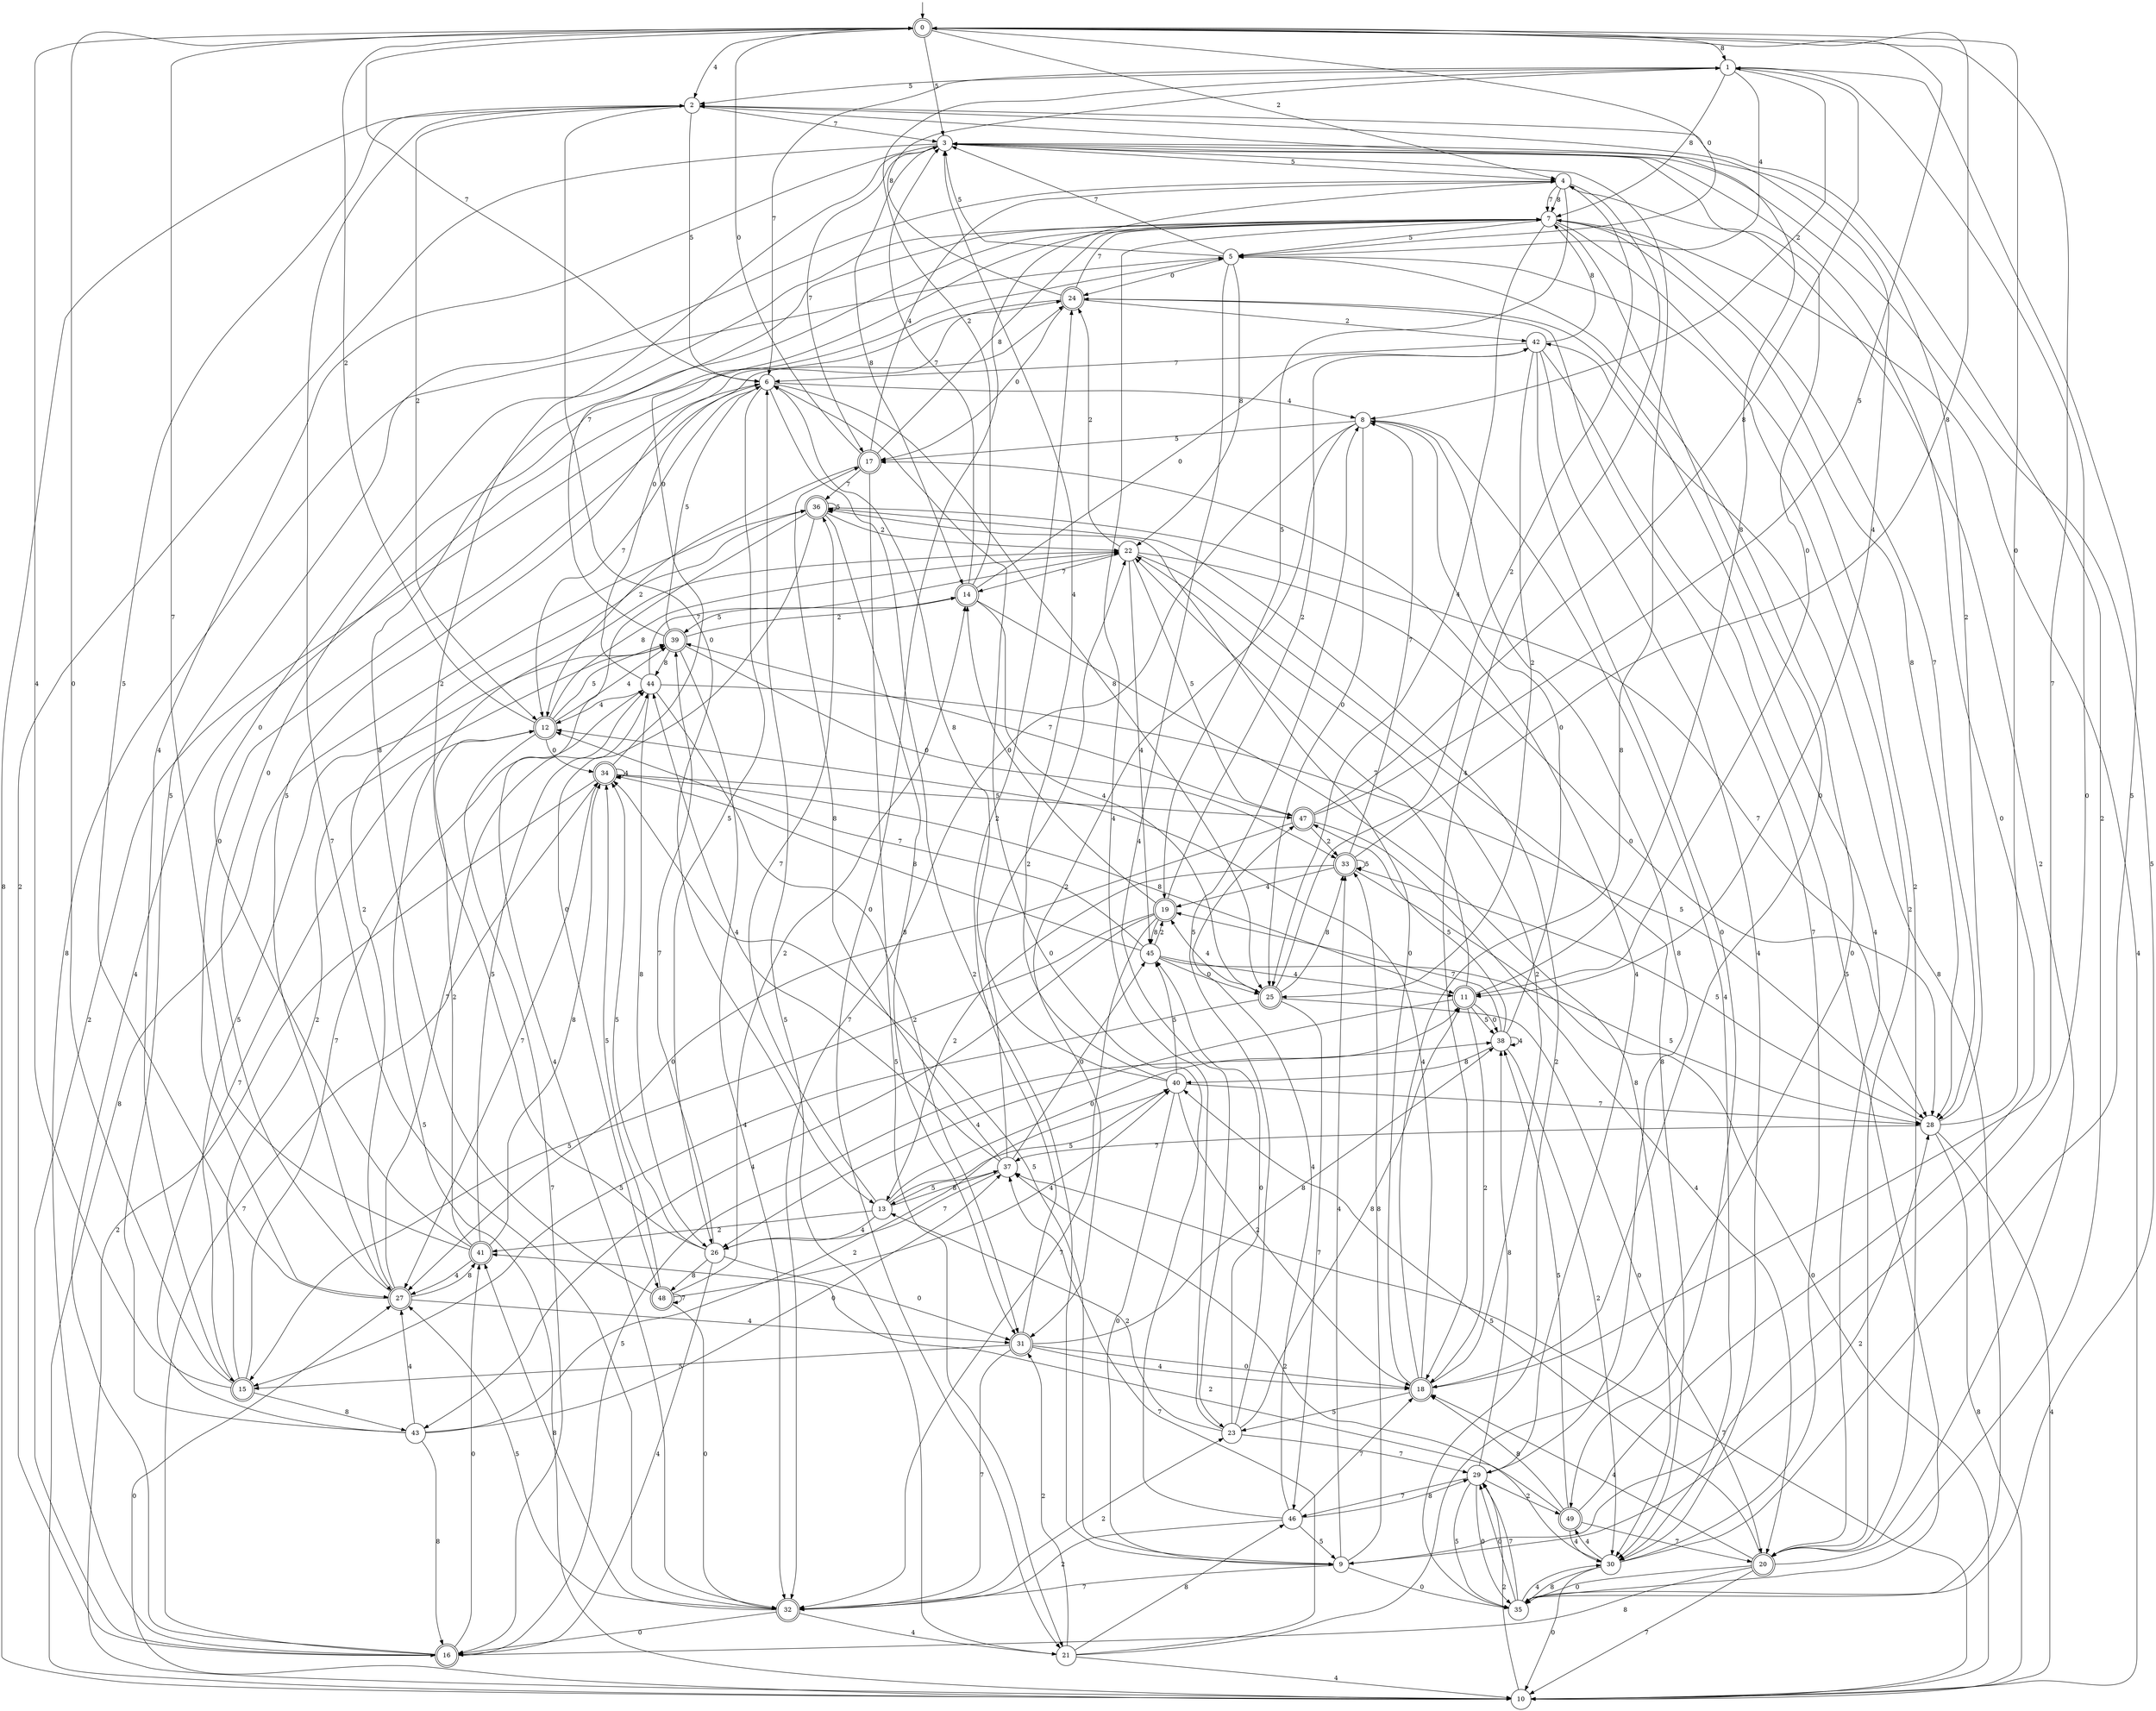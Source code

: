digraph g {

	s0 [shape="doublecircle" label="0"];
	s1 [shape="circle" label="1"];
	s2 [shape="circle" label="2"];
	s3 [shape="circle" label="3"];
	s4 [shape="circle" label="4"];
	s5 [shape="circle" label="5"];
	s6 [shape="circle" label="6"];
	s7 [shape="circle" label="7"];
	s8 [shape="circle" label="8"];
	s9 [shape="circle" label="9"];
	s10 [shape="circle" label="10"];
	s11 [shape="doublecircle" label="11"];
	s12 [shape="doublecircle" label="12"];
	s13 [shape="circle" label="13"];
	s14 [shape="doublecircle" label="14"];
	s15 [shape="doublecircle" label="15"];
	s16 [shape="doublecircle" label="16"];
	s17 [shape="doublecircle" label="17"];
	s18 [shape="doublecircle" label="18"];
	s19 [shape="doublecircle" label="19"];
	s20 [shape="doublecircle" label="20"];
	s21 [shape="circle" label="21"];
	s22 [shape="circle" label="22"];
	s23 [shape="circle" label="23"];
	s24 [shape="doublecircle" label="24"];
	s25 [shape="doublecircle" label="25"];
	s26 [shape="circle" label="26"];
	s27 [shape="doublecircle" label="27"];
	s28 [shape="circle" label="28"];
	s29 [shape="circle" label="29"];
	s30 [shape="circle" label="30"];
	s31 [shape="doublecircle" label="31"];
	s32 [shape="doublecircle" label="32"];
	s33 [shape="doublecircle" label="33"];
	s34 [shape="doublecircle" label="34"];
	s35 [shape="circle" label="35"];
	s36 [shape="doublecircle" label="36"];
	s37 [shape="circle" label="37"];
	s38 [shape="circle" label="38"];
	s39 [shape="doublecircle" label="39"];
	s40 [shape="circle" label="40"];
	s41 [shape="doublecircle" label="41"];
	s42 [shape="circle" label="42"];
	s43 [shape="circle" label="43"];
	s44 [shape="circle" label="44"];
	s45 [shape="circle" label="45"];
	s46 [shape="circle" label="46"];
	s47 [shape="doublecircle" label="47"];
	s48 [shape="doublecircle" label="48"];
	s49 [shape="doublecircle" label="49"];
	s0 -> s1 [label="8"];
	s0 -> s2 [label="4"];
	s0 -> s3 [label="5"];
	s0 -> s4 [label="2"];
	s0 -> s5 [label="0"];
	s0 -> s6 [label="7"];
	s1 -> s7 [label="8"];
	s1 -> s5 [label="4"];
	s1 -> s2 [label="5"];
	s1 -> s8 [label="2"];
	s1 -> s9 [label="0"];
	s1 -> s6 [label="7"];
	s2 -> s10 [label="8"];
	s2 -> s11 [label="4"];
	s2 -> s6 [label="5"];
	s2 -> s12 [label="2"];
	s2 -> s13 [label="0"];
	s2 -> s3 [label="7"];
	s3 -> s14 [label="8"];
	s3 -> s15 [label="4"];
	s3 -> s4 [label="5"];
	s3 -> s16 [label="2"];
	s3 -> s11 [label="0"];
	s3 -> s17 [label="7"];
	s4 -> s7 [label="8"];
	s4 -> s18 [label="4"];
	s4 -> s19 [label="5"];
	s4 -> s20 [label="2"];
	s4 -> s21 [label="0"];
	s4 -> s7 [label="7"];
	s5 -> s22 [label="8"];
	s5 -> s23 [label="4"];
	s5 -> s3 [label="5"];
	s5 -> s20 [label="2"];
	s5 -> s24 [label="0"];
	s5 -> s3 [label="7"];
	s6 -> s25 [label="8"];
	s6 -> s8 [label="4"];
	s6 -> s26 [label="5"];
	s6 -> s9 [label="2"];
	s6 -> s27 [label="0"];
	s6 -> s12 [label="7"];
	s7 -> s28 [label="8"];
	s7 -> s25 [label="4"];
	s7 -> s5 [label="5"];
	s7 -> s20 [label="2"];
	s7 -> s18 [label="0"];
	s7 -> s28 [label="7"];
	s8 -> s29 [label="8"];
	s8 -> s30 [label="4"];
	s8 -> s17 [label="5"];
	s8 -> s31 [label="2"];
	s8 -> s25 [label="0"];
	s8 -> s32 [label="7"];
	s9 -> s33 [label="8"];
	s9 -> s33 [label="4"];
	s9 -> s34 [label="5"];
	s9 -> s28 [label="2"];
	s9 -> s35 [label="0"];
	s9 -> s32 [label="7"];
	s10 -> s36 [label="8"];
	s10 -> s7 [label="4"];
	s10 -> s22 [label="5"];
	s10 -> s29 [label="2"];
	s10 -> s27 [label="0"];
	s10 -> s37 [label="7"];
	s11 -> s2 [label="8"];
	s11 -> s26 [label="4"];
	s11 -> s38 [label="5"];
	s11 -> s18 [label="2"];
	s11 -> s38 [label="0"];
	s11 -> s22 [label="7"];
	s12 -> s22 [label="8"];
	s12 -> s39 [label="4"];
	s12 -> s39 [label="5"];
	s12 -> s0 [label="2"];
	s12 -> s34 [label="0"];
	s12 -> s16 [label="7"];
	s13 -> s37 [label="8"];
	s13 -> s26 [label="4"];
	s13 -> s40 [label="5"];
	s13 -> s41 [label="2"];
	s13 -> s11 [label="0"];
	s13 -> s36 [label="7"];
	s14 -> s30 [label="8"];
	s14 -> s25 [label="4"];
	s14 -> s39 [label="5"];
	s14 -> s1 [label="2"];
	s14 -> s42 [label="0"];
	s14 -> s3 [label="7"];
	s15 -> s43 [label="8"];
	s15 -> s0 [label="4"];
	s15 -> s39 [label="5"];
	s15 -> s39 [label="2"];
	s15 -> s0 [label="0"];
	s15 -> s44 [label="7"];
	s16 -> s5 [label="8"];
	s16 -> s24 [label="4"];
	s16 -> s38 [label="5"];
	s16 -> s6 [label="2"];
	s16 -> s41 [label="0"];
	s16 -> s34 [label="7"];
	s17 -> s7 [label="8"];
	s17 -> s4 [label="4"];
	s17 -> s21 [label="5"];
	s17 -> s12 [label="2"];
	s17 -> s0 [label="0"];
	s17 -> s36 [label="7"];
	s18 -> s3 [label="8"];
	s18 -> s12 [label="4"];
	s18 -> s23 [label="5"];
	s18 -> s22 [label="2"];
	s18 -> s36 [label="0"];
	s18 -> s0 [label="7"];
	s19 -> s45 [label="8"];
	s19 -> s43 [label="4"];
	s19 -> s15 [label="5"];
	s19 -> s42 [label="2"];
	s19 -> s14 [label="0"];
	s19 -> s32 [label="7"];
	s20 -> s16 [label="8"];
	s20 -> s18 [label="4"];
	s20 -> s40 [label="5"];
	s20 -> s2 [label="2"];
	s20 -> s35 [label="0"];
	s20 -> s10 [label="7"];
	s21 -> s46 [label="8"];
	s21 -> s10 [label="4"];
	s21 -> s6 [label="5"];
	s21 -> s31 [label="2"];
	s21 -> s5 [label="0"];
	s21 -> s37 [label="7"];
	s22 -> s30 [label="8"];
	s22 -> s45 [label="4"];
	s22 -> s47 [label="5"];
	s22 -> s24 [label="2"];
	s22 -> s28 [label="0"];
	s22 -> s14 [label="7"];
	s23 -> s11 [label="8"];
	s23 -> s7 [label="4"];
	s23 -> s8 [label="5"];
	s23 -> s13 [label="2"];
	s23 -> s45 [label="0"];
	s23 -> s29 [label="7"];
	s24 -> s1 [label="8"];
	s24 -> s20 [label="4"];
	s24 -> s27 [label="5"];
	s24 -> s42 [label="2"];
	s24 -> s17 [label="0"];
	s24 -> s7 [label="7"];
	s25 -> s33 [label="8"];
	s25 -> s19 [label="4"];
	s25 -> s15 [label="5"];
	s25 -> s4 [label="2"];
	s25 -> s20 [label="0"];
	s25 -> s46 [label="7"];
	s26 -> s48 [label="8"];
	s26 -> s16 [label="4"];
	s26 -> s34 [label="5"];
	s26 -> s3 [label="2"];
	s26 -> s31 [label="0"];
	s26 -> s39 [label="7"];
	s27 -> s41 [label="8"];
	s27 -> s31 [label="4"];
	s27 -> s2 [label="5"];
	s27 -> s36 [label="2"];
	s27 -> s5 [label="0"];
	s27 -> s44 [label="7"];
	s28 -> s10 [label="8"];
	s28 -> s10 [label="4"];
	s28 -> s33 [label="5"];
	s28 -> s3 [label="2"];
	s28 -> s0 [label="0"];
	s28 -> s37 [label="7"];
	s29 -> s38 [label="8"];
	s29 -> s17 [label="4"];
	s29 -> s35 [label="5"];
	s29 -> s49 [label="2"];
	s29 -> s35 [label="0"];
	s29 -> s46 [label="7"];
	s30 -> s35 [label="8"];
	s30 -> s49 [label="4"];
	s30 -> s1 [label="5"];
	s30 -> s37 [label="2"];
	s30 -> s10 [label="0"];
	s30 -> s24 [label="7"];
	s31 -> s38 [label="8"];
	s31 -> s18 [label="4"];
	s31 -> s15 [label="5"];
	s31 -> s24 [label="2"];
	s31 -> s18 [label="0"];
	s31 -> s32 [label="7"];
	s32 -> s41 [label="8"];
	s32 -> s21 [label="4"];
	s32 -> s27 [label="5"];
	s32 -> s23 [label="2"];
	s32 -> s16 [label="0"];
	s32 -> s2 [label="7"];
	s33 -> s0 [label="8"];
	s33 -> s19 [label="4"];
	s33 -> s33 [label="5"];
	s33 -> s13 [label="2"];
	s33 -> s10 [label="0"];
	s33 -> s8 [label="7"];
	s34 -> s11 [label="8"];
	s34 -> s34 [label="4"];
	s34 -> s47 [label="5"];
	s34 -> s10 [label="2"];
	s34 -> s7 [label="0"];
	s34 -> s27 [label="7"];
	s35 -> s42 [label="8"];
	s35 -> s30 [label="4"];
	s35 -> s3 [label="5"];
	s35 -> s36 [label="2"];
	s35 -> s29 [label="0"];
	s35 -> s29 [label="7"];
	s36 -> s31 [label="8"];
	s36 -> s32 [label="4"];
	s36 -> s36 [label="5"];
	s36 -> s22 [label="2"];
	s36 -> s48 [label="0"];
	s36 -> s28 [label="7"];
	s37 -> s17 [label="8"];
	s37 -> s44 [label="4"];
	s37 -> s13 [label="5"];
	s37 -> s22 [label="2"];
	s37 -> s45 [label="0"];
	s37 -> s26 [label="7"];
	s38 -> s40 [label="8"];
	s38 -> s38 [label="4"];
	s38 -> s47 [label="5"];
	s38 -> s30 [label="2"];
	s38 -> s8 [label="0"];
	s38 -> s19 [label="7"];
	s39 -> s44 [label="8"];
	s39 -> s32 [label="4"];
	s39 -> s6 [label="5"];
	s39 -> s14 [label="2"];
	s39 -> s33 [label="0"];
	s39 -> s7 [label="7"];
	s40 -> s6 [label="8"];
	s40 -> s3 [label="4"];
	s40 -> s45 [label="5"];
	s40 -> s18 [label="2"];
	s40 -> s9 [label="0"];
	s40 -> s28 [label="7"];
	s41 -> s34 [label="8"];
	s41 -> s27 [label="4"];
	s41 -> s44 [label="5"];
	s41 -> s12 [label="2"];
	s41 -> s7 [label="0"];
	s41 -> s0 [label="7"];
	s42 -> s7 [label="8"];
	s42 -> s30 [label="4"];
	s42 -> s35 [label="5"];
	s42 -> s25 [label="2"];
	s42 -> s49 [label="0"];
	s42 -> s6 [label="7"];
	s43 -> s16 [label="8"];
	s43 -> s27 [label="4"];
	s43 -> s4 [label="5"];
	s43 -> s40 [label="2"];
	s43 -> s37 [label="0"];
	s43 -> s12 [label="7"];
	s44 -> s26 [label="8"];
	s44 -> s12 [label="4"];
	s44 -> s28 [label="5"];
	s44 -> s31 [label="2"];
	s44 -> s24 [label="0"];
	s44 -> s22 [label="7"];
	s45 -> s34 [label="8"];
	s45 -> s11 [label="4"];
	s45 -> s28 [label="5"];
	s45 -> s19 [label="2"];
	s45 -> s25 [label="0"];
	s45 -> s12 [label="7"];
	s46 -> s29 [label="8"];
	s46 -> s47 [label="4"];
	s46 -> s9 [label="5"];
	s46 -> s32 [label="2"];
	s46 -> s6 [label="0"];
	s46 -> s18 [label="7"];
	s47 -> s1 [label="8"];
	s47 -> s20 [label="4"];
	s47 -> s0 [label="5"];
	s47 -> s33 [label="2"];
	s47 -> s27 [label="0"];
	s47 -> s39 [label="7"];
	s48 -> s7 [label="8"];
	s48 -> s40 [label="4"];
	s48 -> s34 [label="5"];
	s48 -> s14 [label="2"];
	s48 -> s32 [label="0"];
	s48 -> s48 [label="7"];
	s49 -> s18 [label="8"];
	s49 -> s30 [label="4"];
	s49 -> s38 [label="5"];
	s49 -> s41 [label="2"];
	s49 -> s3 [label="0"];
	s49 -> s20 [label="7"];

__start0 [label="" shape="none" width="0" height="0"];
__start0 -> s0;

}
